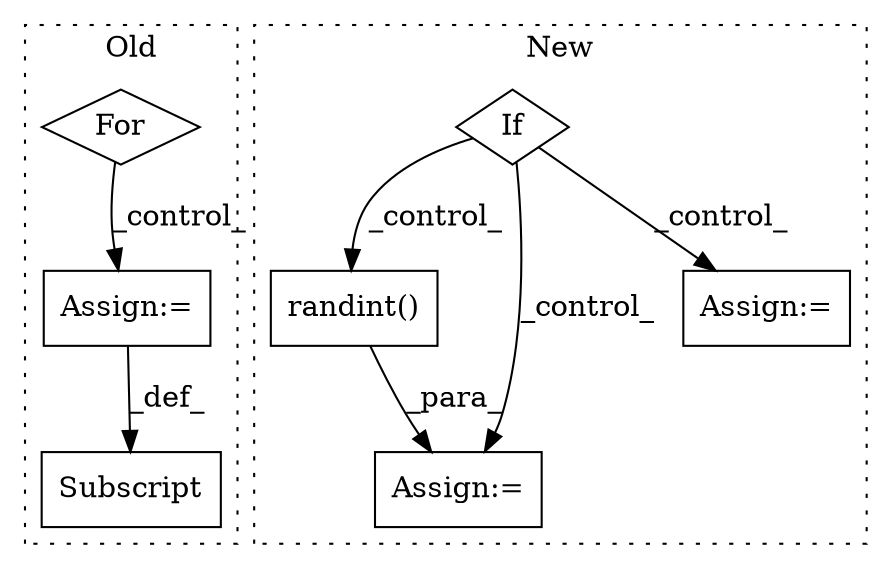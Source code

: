 digraph G {
subgraph cluster0 {
1 [label="For" a="107" s="5076,5122" l="4,22" shape="diamond"];
3 [label="Assign:=" a="68" s="5153" l="3" shape="box"];
5 [label="Subscript" a="63" s="5144,0" l="9,0" shape="box"];
label = "Old";
style="dotted";
}
subgraph cluster1 {
2 [label="randint()" a="75" s="2981,3016" l="15,1" shape="box"];
4 [label="Assign:=" a="68" s="3254" l="3" shape="box"];
6 [label="If" a="96" s="2908" l="3" shape="diamond"];
7 [label="Assign:=" a="68" s="3170" l="3" shape="box"];
label = "New";
style="dotted";
}
1 -> 3 [label="_control_"];
2 -> 4 [label="_para_"];
3 -> 5 [label="_def_"];
6 -> 4 [label="_control_"];
6 -> 7 [label="_control_"];
6 -> 2 [label="_control_"];
}